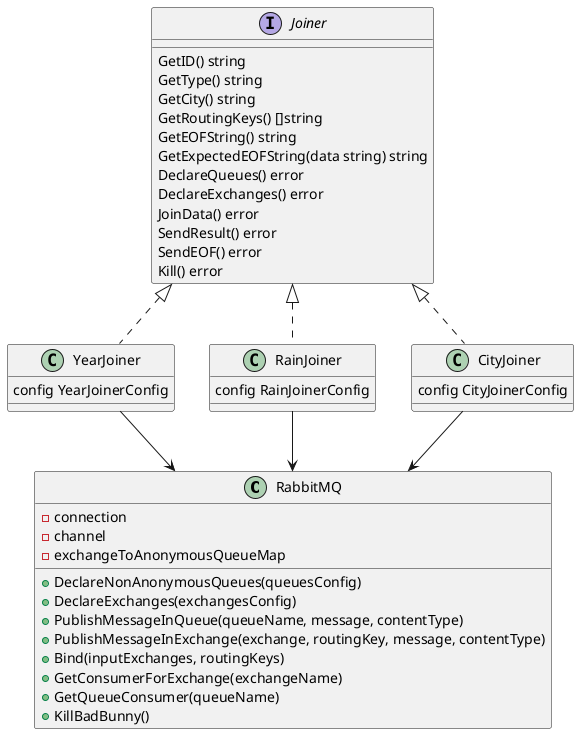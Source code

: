 @startuml
'https://plantuml.com/class-diagram

class RabbitMQ {
    - connection
    - channel
    - exchangeToAnonymousQueueMap

    + DeclareNonAnonymousQueues(queuesConfig)
    + DeclareExchanges(exchangesConfig)
    + PublishMessageInQueue(queueName, message, contentType)
    + PublishMessageInExchange(exchange, routingKey, message, contentType)
    + Bind(inputExchanges, routingKeys)
    + GetConsumerForExchange(exchangeName)
    + GetQueueConsumer(queueName)
    + KillBadBunny()
}

interface Joiner {
    GetID() string
    GetType() string
    GetCity() string
    GetRoutingKeys() []string
    GetEOFString() string
    GetExpectedEOFString(data string) string
    DeclareQueues() error
    DeclareExchanges() error
    JoinData() error
    SendResult() error
    SendEOF() error
    Kill() error
}

class RainJoiner {
    config RainJoinerConfig
}

class YearJoiner {
    config YearJoinerConfig
}

class CityJoiner {
    config CityJoinerConfig
}

Joiner <|.down. CityJoiner
Joiner <|.down. RainJoiner
Joiner <|.down. YearJoiner

RabbitMQ <-up- CityJoiner
RabbitMQ <-up- RainJoiner
RabbitMQ <-up- YearJoiner




@enduml